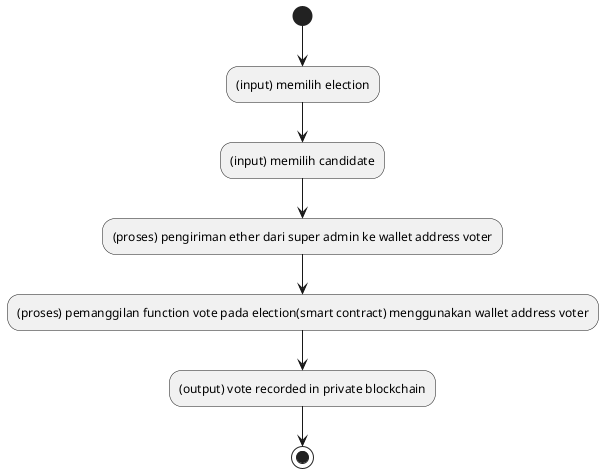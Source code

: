 @startuml "Voter Vote in An Election"

(*) --> "(input) memilih election"
"(input) memilih election" --> "(input) memilih candidate"
"(input) memilih candidate" --> "(proses) pengiriman ether dari super admin ke wallet address voter"
"(proses) pengiriman ether dari super admin ke wallet address voter" --> "(proses) pemanggilan function vote pada election(smart contract) menggunakan wallet address voter"
"(proses) pemanggilan function vote pada election(smart contract) menggunakan wallet address voter" --> "(output) vote recorded in private blockchain"
"(output) vote recorded in private blockchain" --> (*)

@enduml